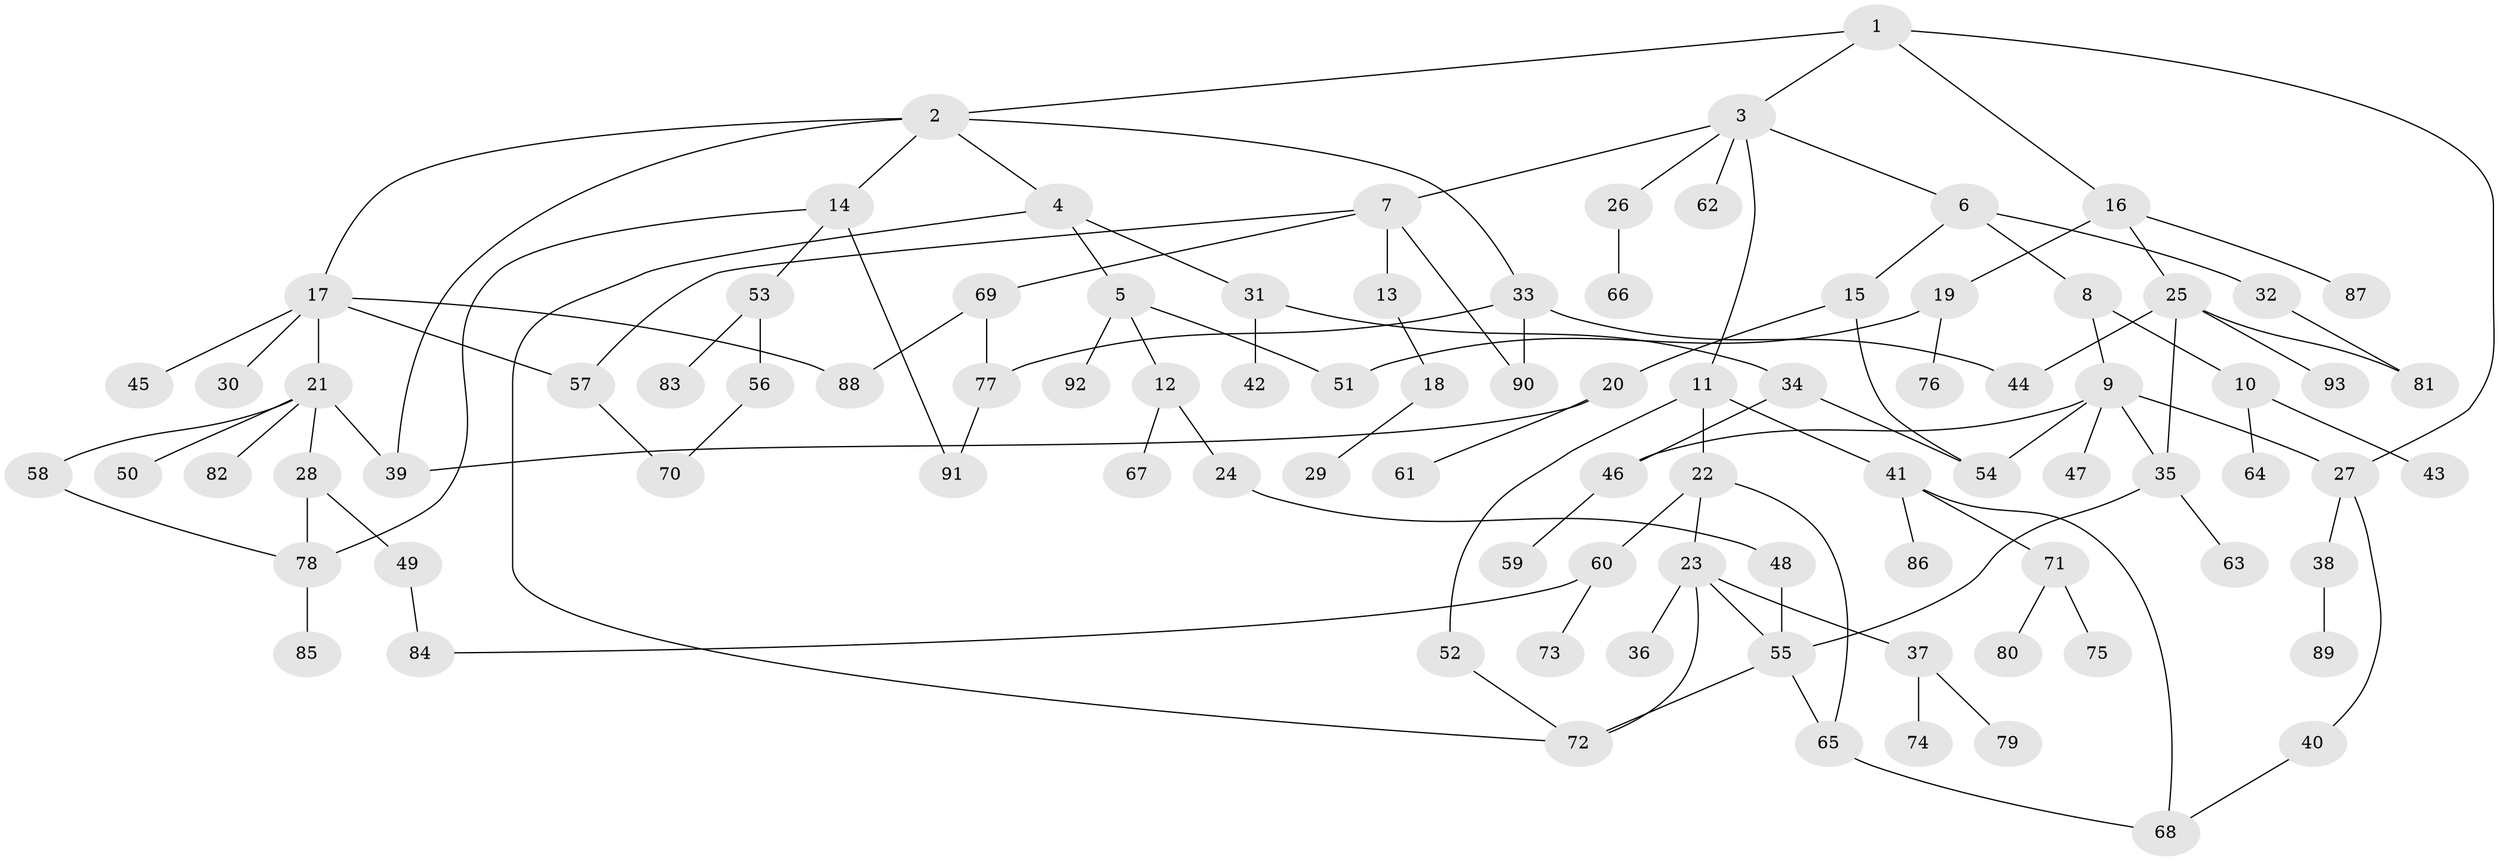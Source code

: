 // coarse degree distribution, {2: 0.24615384615384617, 3: 0.18461538461538463, 4: 0.07692307692307693, 1: 0.38461538461538464, 5: 0.046153846153846156, 16: 0.015384615384615385, 7: 0.03076923076923077, 6: 0.015384615384615385}
// Generated by graph-tools (version 1.1) at 2025/45/03/04/25 21:45:08]
// undirected, 93 vertices, 119 edges
graph export_dot {
graph [start="1"]
  node [color=gray90,style=filled];
  1;
  2;
  3;
  4;
  5;
  6;
  7;
  8;
  9;
  10;
  11;
  12;
  13;
  14;
  15;
  16;
  17;
  18;
  19;
  20;
  21;
  22;
  23;
  24;
  25;
  26;
  27;
  28;
  29;
  30;
  31;
  32;
  33;
  34;
  35;
  36;
  37;
  38;
  39;
  40;
  41;
  42;
  43;
  44;
  45;
  46;
  47;
  48;
  49;
  50;
  51;
  52;
  53;
  54;
  55;
  56;
  57;
  58;
  59;
  60;
  61;
  62;
  63;
  64;
  65;
  66;
  67;
  68;
  69;
  70;
  71;
  72;
  73;
  74;
  75;
  76;
  77;
  78;
  79;
  80;
  81;
  82;
  83;
  84;
  85;
  86;
  87;
  88;
  89;
  90;
  91;
  92;
  93;
  1 -- 2;
  1 -- 3;
  1 -- 16;
  1 -- 27;
  2 -- 4;
  2 -- 14;
  2 -- 17;
  2 -- 33;
  2 -- 39;
  3 -- 6;
  3 -- 7;
  3 -- 11;
  3 -- 26;
  3 -- 62;
  4 -- 5;
  4 -- 31;
  4 -- 72;
  5 -- 12;
  5 -- 51;
  5 -- 92;
  6 -- 8;
  6 -- 15;
  6 -- 32;
  7 -- 13;
  7 -- 69;
  7 -- 57;
  7 -- 90;
  8 -- 9;
  8 -- 10;
  9 -- 47;
  9 -- 27;
  9 -- 35;
  9 -- 46;
  9 -- 54;
  10 -- 43;
  10 -- 64;
  11 -- 22;
  11 -- 41;
  11 -- 52;
  12 -- 24;
  12 -- 67;
  13 -- 18;
  14 -- 53;
  14 -- 78;
  14 -- 91;
  15 -- 20;
  15 -- 54;
  16 -- 19;
  16 -- 25;
  16 -- 87;
  17 -- 21;
  17 -- 30;
  17 -- 45;
  17 -- 57;
  17 -- 88;
  18 -- 29;
  19 -- 76;
  19 -- 51;
  20 -- 61;
  20 -- 39;
  21 -- 28;
  21 -- 50;
  21 -- 58;
  21 -- 82;
  21 -- 39;
  22 -- 23;
  22 -- 60;
  22 -- 65;
  23 -- 36;
  23 -- 37;
  23 -- 55;
  23 -- 72;
  24 -- 48;
  25 -- 35;
  25 -- 93;
  25 -- 81;
  25 -- 44;
  26 -- 66;
  27 -- 38;
  27 -- 40;
  28 -- 49;
  28 -- 78;
  31 -- 34;
  31 -- 42;
  32 -- 81;
  33 -- 44;
  33 -- 77;
  33 -- 90;
  34 -- 46;
  34 -- 54;
  35 -- 63;
  35 -- 55;
  37 -- 74;
  37 -- 79;
  38 -- 89;
  40 -- 68;
  41 -- 71;
  41 -- 86;
  41 -- 68;
  46 -- 59;
  48 -- 55;
  49 -- 84;
  52 -- 72;
  53 -- 56;
  53 -- 83;
  55 -- 65;
  55 -- 72;
  56 -- 70;
  57 -- 70;
  58 -- 78;
  60 -- 73;
  60 -- 84;
  65 -- 68;
  69 -- 77;
  69 -- 88;
  71 -- 75;
  71 -- 80;
  77 -- 91;
  78 -- 85;
}
